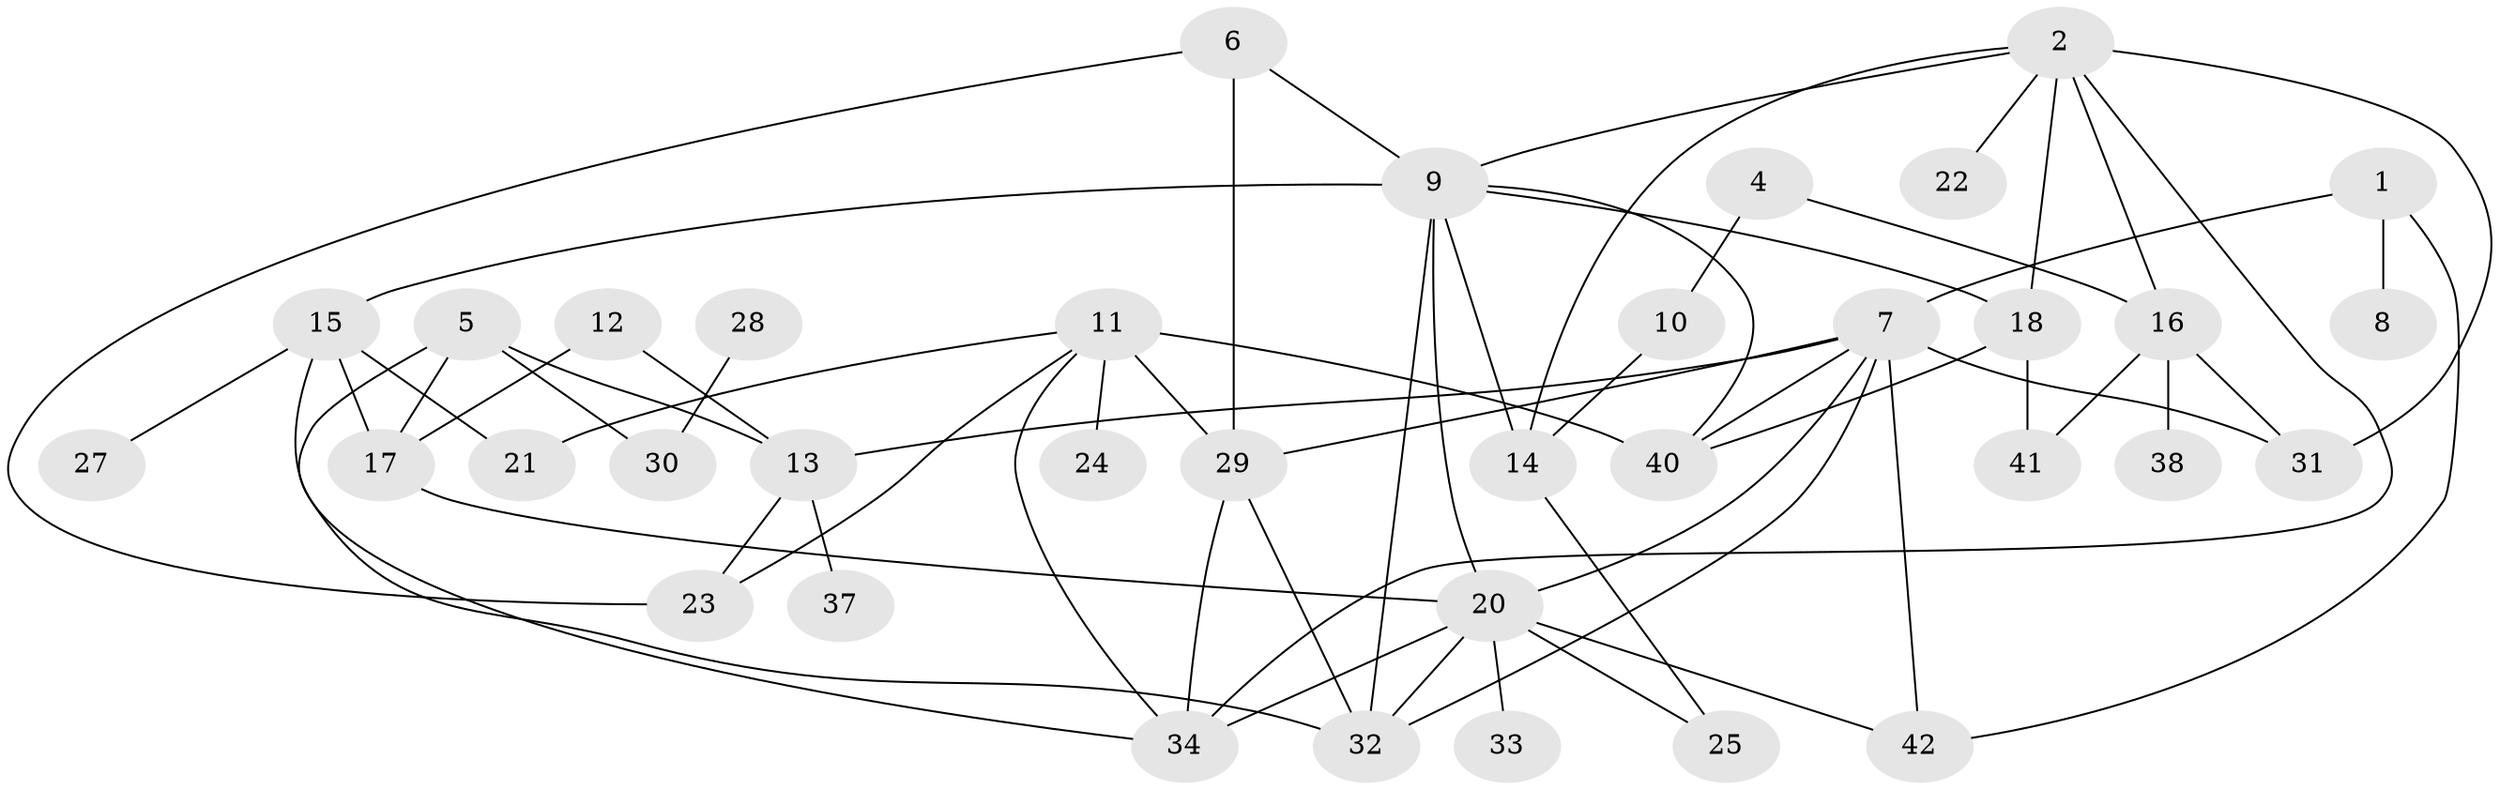 // original degree distribution, {1: 0.20481927710843373, 0: 0.07228915662650602, 3: 0.1566265060240964, 4: 0.1927710843373494, 6: 0.03614457831325301, 2: 0.25301204819277107, 5: 0.07228915662650602, 8: 0.012048192771084338}
// Generated by graph-tools (version 1.1) at 2025/33/03/09/25 02:33:28]
// undirected, 36 vertices, 62 edges
graph export_dot {
graph [start="1"]
  node [color=gray90,style=filled];
  1;
  2;
  4;
  5;
  6;
  7;
  8;
  9;
  10;
  11;
  12;
  13;
  14;
  15;
  16;
  17;
  18;
  20;
  21;
  22;
  23;
  24;
  25;
  27;
  28;
  29;
  30;
  31;
  32;
  33;
  34;
  37;
  38;
  40;
  41;
  42;
  1 -- 7 [weight=2.0];
  1 -- 8 [weight=1.0];
  1 -- 42 [weight=1.0];
  2 -- 9 [weight=1.0];
  2 -- 14 [weight=1.0];
  2 -- 16 [weight=1.0];
  2 -- 18 [weight=1.0];
  2 -- 22 [weight=1.0];
  2 -- 31 [weight=1.0];
  2 -- 34 [weight=1.0];
  4 -- 10 [weight=1.0];
  4 -- 16 [weight=1.0];
  5 -- 13 [weight=1.0];
  5 -- 17 [weight=1.0];
  5 -- 30 [weight=1.0];
  5 -- 34 [weight=1.0];
  6 -- 9 [weight=1.0];
  6 -- 23 [weight=1.0];
  6 -- 29 [weight=1.0];
  7 -- 13 [weight=1.0];
  7 -- 20 [weight=1.0];
  7 -- 29 [weight=1.0];
  7 -- 31 [weight=1.0];
  7 -- 32 [weight=1.0];
  7 -- 40 [weight=1.0];
  7 -- 42 [weight=1.0];
  9 -- 14 [weight=1.0];
  9 -- 15 [weight=1.0];
  9 -- 18 [weight=1.0];
  9 -- 20 [weight=1.0];
  9 -- 32 [weight=1.0];
  9 -- 40 [weight=1.0];
  10 -- 14 [weight=1.0];
  11 -- 21 [weight=1.0];
  11 -- 23 [weight=1.0];
  11 -- 24 [weight=1.0];
  11 -- 29 [weight=2.0];
  11 -- 34 [weight=1.0];
  11 -- 40 [weight=2.0];
  12 -- 13 [weight=1.0];
  12 -- 17 [weight=1.0];
  13 -- 23 [weight=1.0];
  13 -- 37 [weight=1.0];
  14 -- 25 [weight=2.0];
  15 -- 17 [weight=1.0];
  15 -- 21 [weight=1.0];
  15 -- 27 [weight=1.0];
  15 -- 32 [weight=1.0];
  16 -- 31 [weight=1.0];
  16 -- 38 [weight=1.0];
  16 -- 41 [weight=1.0];
  17 -- 20 [weight=1.0];
  18 -- 40 [weight=1.0];
  18 -- 41 [weight=1.0];
  20 -- 25 [weight=1.0];
  20 -- 32 [weight=1.0];
  20 -- 33 [weight=1.0];
  20 -- 34 [weight=2.0];
  20 -- 42 [weight=1.0];
  28 -- 30 [weight=1.0];
  29 -- 32 [weight=1.0];
  29 -- 34 [weight=1.0];
}
